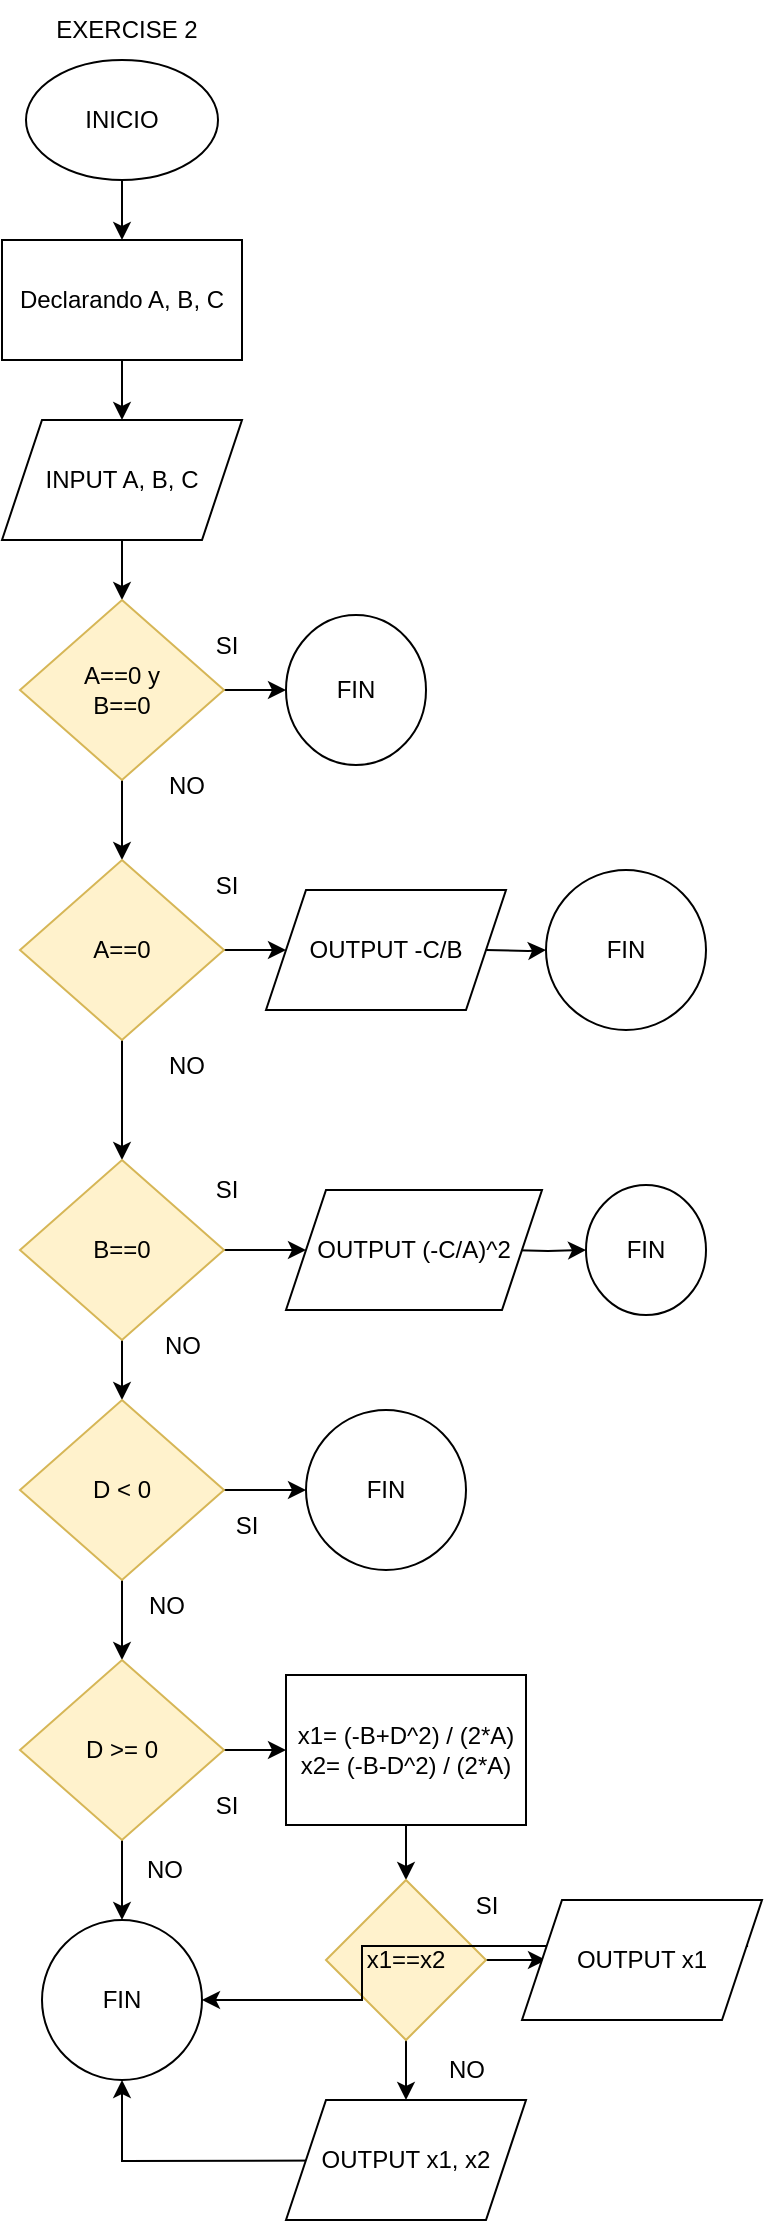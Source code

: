 <mxfile version="24.4.0" type="device">
  <diagram name="EXERCISE-1" id="7WXvErT6jwQCl5LBhXy7">
    <mxGraphModel dx="1467" dy="797" grid="1" gridSize="10" guides="1" tooltips="1" connect="1" arrows="1" fold="1" page="1" pageScale="1" pageWidth="850" pageHeight="1100" math="0" shadow="0">
      <root>
        <mxCell id="0" />
        <mxCell id="1" parent="0" />
        <mxCell id="-hOMn0kYKFU-R9jvK8EN-38" value="EXERCISE 2" style="text;html=1;align=center;verticalAlign=middle;resizable=0;points=[];autosize=1;strokeColor=none;fillColor=none;" parent="1" vertex="1">
          <mxGeometry x="347" y="5" width="90" height="30" as="geometry" />
        </mxCell>
        <mxCell id="jAzLcmatW34AS9ptDqRP-54" value="" style="edgeStyle=orthogonalEdgeStyle;rounded=0;orthogonalLoop=1;jettySize=auto;html=1;" edge="1" parent="1" source="jAzLcmatW34AS9ptDqRP-55" target="jAzLcmatW34AS9ptDqRP-57">
          <mxGeometry relative="1" as="geometry" />
        </mxCell>
        <mxCell id="jAzLcmatW34AS9ptDqRP-55" value="INICIO" style="ellipse;whiteSpace=wrap;html=1;" vertex="1" parent="1">
          <mxGeometry x="342" y="35" width="96" height="60" as="geometry" />
        </mxCell>
        <mxCell id="jAzLcmatW34AS9ptDqRP-56" value="" style="edgeStyle=orthogonalEdgeStyle;rounded=0;orthogonalLoop=1;jettySize=auto;html=1;" edge="1" parent="1" source="jAzLcmatW34AS9ptDqRP-57" target="jAzLcmatW34AS9ptDqRP-59">
          <mxGeometry relative="1" as="geometry" />
        </mxCell>
        <mxCell id="jAzLcmatW34AS9ptDqRP-57" value="Declarando A, B, C" style="whiteSpace=wrap;html=1;" vertex="1" parent="1">
          <mxGeometry x="330" y="125" width="120" height="60" as="geometry" />
        </mxCell>
        <mxCell id="jAzLcmatW34AS9ptDqRP-58" value="" style="edgeStyle=orthogonalEdgeStyle;rounded=0;orthogonalLoop=1;jettySize=auto;html=1;" edge="1" parent="1" source="jAzLcmatW34AS9ptDqRP-59" target="jAzLcmatW34AS9ptDqRP-62">
          <mxGeometry relative="1" as="geometry" />
        </mxCell>
        <mxCell id="jAzLcmatW34AS9ptDqRP-59" value="INPUT A, B, C" style="shape=parallelogram;perimeter=parallelogramPerimeter;whiteSpace=wrap;html=1;fixedSize=1;" vertex="1" parent="1">
          <mxGeometry x="330" y="215" width="120" height="60" as="geometry" />
        </mxCell>
        <mxCell id="jAzLcmatW34AS9ptDqRP-60" value="" style="edgeStyle=orthogonalEdgeStyle;rounded=0;orthogonalLoop=1;jettySize=auto;html=1;" edge="1" parent="1" source="jAzLcmatW34AS9ptDqRP-62" target="jAzLcmatW34AS9ptDqRP-63">
          <mxGeometry relative="1" as="geometry" />
        </mxCell>
        <mxCell id="jAzLcmatW34AS9ptDqRP-61" value="" style="edgeStyle=orthogonalEdgeStyle;rounded=0;orthogonalLoop=1;jettySize=auto;html=1;" edge="1" parent="1" source="jAzLcmatW34AS9ptDqRP-62" target="jAzLcmatW34AS9ptDqRP-66">
          <mxGeometry relative="1" as="geometry" />
        </mxCell>
        <mxCell id="jAzLcmatW34AS9ptDqRP-62" value="A==0 y&lt;div&gt;B==0&lt;/div&gt;" style="rhombus;whiteSpace=wrap;html=1;fillColor=#fff2cc;strokeColor=#d6b656;" vertex="1" parent="1">
          <mxGeometry x="339" y="305" width="102" height="90" as="geometry" />
        </mxCell>
        <mxCell id="jAzLcmatW34AS9ptDqRP-63" value="FIN" style="ellipse;whiteSpace=wrap;html=1;" vertex="1" parent="1">
          <mxGeometry x="472" y="312.5" width="70" height="75" as="geometry" />
        </mxCell>
        <mxCell id="jAzLcmatW34AS9ptDqRP-64" value="" style="edgeStyle=orthogonalEdgeStyle;rounded=0;orthogonalLoop=1;jettySize=auto;html=1;" edge="1" parent="1" source="jAzLcmatW34AS9ptDqRP-66">
          <mxGeometry relative="1" as="geometry">
            <mxPoint x="472" y="480" as="targetPoint" />
          </mxGeometry>
        </mxCell>
        <mxCell id="jAzLcmatW34AS9ptDqRP-65" value="" style="edgeStyle=orthogonalEdgeStyle;rounded=0;orthogonalLoop=1;jettySize=auto;html=1;" edge="1" parent="1" source="jAzLcmatW34AS9ptDqRP-66" target="jAzLcmatW34AS9ptDqRP-70">
          <mxGeometry relative="1" as="geometry" />
        </mxCell>
        <mxCell id="jAzLcmatW34AS9ptDqRP-66" value="A==0" style="rhombus;whiteSpace=wrap;html=1;fillColor=#fff2cc;strokeColor=#d6b656;" vertex="1" parent="1">
          <mxGeometry x="339" y="435" width="102" height="90" as="geometry" />
        </mxCell>
        <mxCell id="jAzLcmatW34AS9ptDqRP-67" value="" style="edgeStyle=orthogonalEdgeStyle;rounded=0;orthogonalLoop=1;jettySize=auto;html=1;" edge="1" parent="1" target="jAzLcmatW34AS9ptDqRP-102">
          <mxGeometry relative="1" as="geometry">
            <mxPoint x="572" y="480" as="sourcePoint" />
          </mxGeometry>
        </mxCell>
        <mxCell id="jAzLcmatW34AS9ptDqRP-68" value="" style="edgeStyle=orthogonalEdgeStyle;rounded=0;orthogonalLoop=1;jettySize=auto;html=1;" edge="1" parent="1" source="jAzLcmatW34AS9ptDqRP-70">
          <mxGeometry relative="1" as="geometry">
            <mxPoint x="482" y="630" as="targetPoint" />
          </mxGeometry>
        </mxCell>
        <mxCell id="jAzLcmatW34AS9ptDqRP-69" value="" style="edgeStyle=orthogonalEdgeStyle;rounded=0;orthogonalLoop=1;jettySize=auto;html=1;" edge="1" parent="1" source="jAzLcmatW34AS9ptDqRP-70" target="jAzLcmatW34AS9ptDqRP-78">
          <mxGeometry relative="1" as="geometry" />
        </mxCell>
        <mxCell id="jAzLcmatW34AS9ptDqRP-70" value="B==0" style="rhombus;whiteSpace=wrap;html=1;fillColor=#fff2cc;strokeColor=#d6b656;" vertex="1" parent="1">
          <mxGeometry x="339" y="585" width="102" height="90" as="geometry" />
        </mxCell>
        <mxCell id="jAzLcmatW34AS9ptDqRP-71" value="SI" style="text;html=1;align=center;verticalAlign=middle;resizable=0;points=[];autosize=1;strokeColor=none;fillColor=none;" vertex="1" parent="1">
          <mxGeometry x="427" y="313" width="30" height="30" as="geometry" />
        </mxCell>
        <mxCell id="jAzLcmatW34AS9ptDqRP-72" value="SI" style="text;html=1;align=center;verticalAlign=middle;resizable=0;points=[];autosize=1;strokeColor=none;fillColor=none;" vertex="1" parent="1">
          <mxGeometry x="427" y="433" width="30" height="30" as="geometry" />
        </mxCell>
        <mxCell id="jAzLcmatW34AS9ptDqRP-73" value="NO" style="text;html=1;align=center;verticalAlign=middle;resizable=0;points=[];autosize=1;strokeColor=none;fillColor=none;" vertex="1" parent="1">
          <mxGeometry x="402" y="383" width="40" height="30" as="geometry" />
        </mxCell>
        <mxCell id="jAzLcmatW34AS9ptDqRP-74" value="NO" style="text;html=1;align=center;verticalAlign=middle;resizable=0;points=[];autosize=1;strokeColor=none;fillColor=none;" vertex="1" parent="1">
          <mxGeometry x="402" y="523" width="40" height="30" as="geometry" />
        </mxCell>
        <mxCell id="jAzLcmatW34AS9ptDqRP-75" value="" style="edgeStyle=orthogonalEdgeStyle;rounded=0;orthogonalLoop=1;jettySize=auto;html=1;" edge="1" parent="1" target="jAzLcmatW34AS9ptDqRP-101">
          <mxGeometry relative="1" as="geometry">
            <mxPoint x="582" y="630" as="sourcePoint" />
          </mxGeometry>
        </mxCell>
        <mxCell id="jAzLcmatW34AS9ptDqRP-76" value="" style="edgeStyle=orthogonalEdgeStyle;rounded=0;orthogonalLoop=1;jettySize=auto;html=1;" edge="1" parent="1" source="jAzLcmatW34AS9ptDqRP-78" target="jAzLcmatW34AS9ptDqRP-79">
          <mxGeometry relative="1" as="geometry" />
        </mxCell>
        <mxCell id="jAzLcmatW34AS9ptDqRP-77" value="" style="edgeStyle=orthogonalEdgeStyle;rounded=0;orthogonalLoop=1;jettySize=auto;html=1;" edge="1" parent="1" source="jAzLcmatW34AS9ptDqRP-78" target="jAzLcmatW34AS9ptDqRP-82">
          <mxGeometry relative="1" as="geometry" />
        </mxCell>
        <mxCell id="jAzLcmatW34AS9ptDqRP-78" value="D &amp;lt; 0" style="rhombus;whiteSpace=wrap;html=1;fillColor=#fff2cc;strokeColor=#d6b656;" vertex="1" parent="1">
          <mxGeometry x="339" y="705" width="102" height="90" as="geometry" />
        </mxCell>
        <mxCell id="jAzLcmatW34AS9ptDqRP-79" value="FIN" style="ellipse;whiteSpace=wrap;html=1;" vertex="1" parent="1">
          <mxGeometry x="482" y="710" width="80" height="80" as="geometry" />
        </mxCell>
        <mxCell id="jAzLcmatW34AS9ptDqRP-80" value="" style="edgeStyle=orthogonalEdgeStyle;rounded=0;orthogonalLoop=1;jettySize=auto;html=1;" edge="1" parent="1" source="jAzLcmatW34AS9ptDqRP-82" target="jAzLcmatW34AS9ptDqRP-83">
          <mxGeometry relative="1" as="geometry" />
        </mxCell>
        <mxCell id="jAzLcmatW34AS9ptDqRP-81" value="" style="edgeStyle=orthogonalEdgeStyle;rounded=0;orthogonalLoop=1;jettySize=auto;html=1;" edge="1" parent="1" source="jAzLcmatW34AS9ptDqRP-82" target="jAzLcmatW34AS9ptDqRP-85">
          <mxGeometry relative="1" as="geometry" />
        </mxCell>
        <mxCell id="jAzLcmatW34AS9ptDqRP-82" value="D &amp;gt;= 0" style="rhombus;whiteSpace=wrap;html=1;fillColor=#fff2cc;strokeColor=#d6b656;" vertex="1" parent="1">
          <mxGeometry x="339" y="835" width="102" height="90" as="geometry" />
        </mxCell>
        <mxCell id="jAzLcmatW34AS9ptDqRP-83" value="FIN" style="ellipse;whiteSpace=wrap;html=1;" vertex="1" parent="1">
          <mxGeometry x="350" y="965" width="80" height="80" as="geometry" />
        </mxCell>
        <mxCell id="jAzLcmatW34AS9ptDqRP-84" value="" style="edgeStyle=orthogonalEdgeStyle;rounded=0;orthogonalLoop=1;jettySize=auto;html=1;" edge="1" parent="1" source="jAzLcmatW34AS9ptDqRP-85" target="jAzLcmatW34AS9ptDqRP-88">
          <mxGeometry relative="1" as="geometry" />
        </mxCell>
        <mxCell id="jAzLcmatW34AS9ptDqRP-85" value="x1= (-B+D^2) / (2*A)&lt;div&gt;x2=&amp;nbsp;&lt;span style=&quot;background-color: initial;&quot;&gt;(-B-D^2) / (2*A)&lt;/span&gt;&lt;/div&gt;" style="whiteSpace=wrap;html=1;" vertex="1" parent="1">
          <mxGeometry x="472" y="842.5" width="120" height="75" as="geometry" />
        </mxCell>
        <mxCell id="jAzLcmatW34AS9ptDqRP-86" value="" style="edgeStyle=orthogonalEdgeStyle;rounded=0;orthogonalLoop=1;jettySize=auto;html=1;" edge="1" parent="1" source="jAzLcmatW34AS9ptDqRP-88">
          <mxGeometry relative="1" as="geometry">
            <mxPoint x="602" y="985" as="targetPoint" />
          </mxGeometry>
        </mxCell>
        <mxCell id="jAzLcmatW34AS9ptDqRP-87" value="" style="edgeStyle=orthogonalEdgeStyle;rounded=0;orthogonalLoop=1;jettySize=auto;html=1;" edge="1" parent="1" source="jAzLcmatW34AS9ptDqRP-88">
          <mxGeometry relative="1" as="geometry">
            <mxPoint x="532" y="1055" as="targetPoint" />
          </mxGeometry>
        </mxCell>
        <mxCell id="jAzLcmatW34AS9ptDqRP-88" value="x1==x2" style="rhombus;whiteSpace=wrap;html=1;fillColor=#fff2cc;strokeColor=#d6b656;" vertex="1" parent="1">
          <mxGeometry x="492" y="945" width="80" height="80" as="geometry" />
        </mxCell>
        <mxCell id="jAzLcmatW34AS9ptDqRP-89" value="SI" style="text;html=1;align=center;verticalAlign=middle;resizable=0;points=[];autosize=1;strokeColor=none;fillColor=none;" vertex="1" parent="1">
          <mxGeometry x="557" y="943" width="30" height="30" as="geometry" />
        </mxCell>
        <mxCell id="jAzLcmatW34AS9ptDqRP-90" value="" style="edgeStyle=orthogonalEdgeStyle;rounded=0;orthogonalLoop=1;jettySize=auto;html=1;exitX=0.942;exitY=0.383;exitDx=0;exitDy=0;exitPerimeter=0;" edge="1" parent="1" source="jAzLcmatW34AS9ptDqRP-106" target="jAzLcmatW34AS9ptDqRP-83">
          <mxGeometry relative="1" as="geometry">
            <mxPoint x="720" y="978" as="sourcePoint" />
            <mxPoint x="740.0" y="977.524" as="targetPoint" />
          </mxGeometry>
        </mxCell>
        <mxCell id="jAzLcmatW34AS9ptDqRP-91" value="" style="edgeStyle=orthogonalEdgeStyle;rounded=0;orthogonalLoop=1;jettySize=auto;html=1;" edge="1" parent="1" target="jAzLcmatW34AS9ptDqRP-83">
          <mxGeometry relative="1" as="geometry">
            <mxPoint x="577" y="1085" as="sourcePoint" />
            <mxPoint x="612" y="1085" as="targetPoint" />
          </mxGeometry>
        </mxCell>
        <mxCell id="jAzLcmatW34AS9ptDqRP-92" value="SI" style="text;html=1;align=center;verticalAlign=middle;resizable=0;points=[];autosize=1;strokeColor=none;fillColor=none;" vertex="1" parent="1">
          <mxGeometry x="427" y="585" width="30" height="30" as="geometry" />
        </mxCell>
        <mxCell id="jAzLcmatW34AS9ptDqRP-93" value="NO" style="text;html=1;align=center;verticalAlign=middle;resizable=0;points=[];autosize=1;strokeColor=none;fillColor=none;" vertex="1" parent="1">
          <mxGeometry x="400" y="662.5" width="40" height="30" as="geometry" />
        </mxCell>
        <mxCell id="jAzLcmatW34AS9ptDqRP-94" value="SI" style="text;html=1;align=center;verticalAlign=middle;resizable=0;points=[];autosize=1;strokeColor=none;fillColor=none;" vertex="1" parent="1">
          <mxGeometry x="437" y="753" width="30" height="30" as="geometry" />
        </mxCell>
        <mxCell id="jAzLcmatW34AS9ptDqRP-95" value="NO" style="text;html=1;align=center;verticalAlign=middle;resizable=0;points=[];autosize=1;strokeColor=none;fillColor=none;" vertex="1" parent="1">
          <mxGeometry x="392" y="793" width="40" height="30" as="geometry" />
        </mxCell>
        <mxCell id="jAzLcmatW34AS9ptDqRP-96" value="SI" style="text;html=1;align=center;verticalAlign=middle;resizable=0;points=[];autosize=1;strokeColor=none;fillColor=none;" vertex="1" parent="1">
          <mxGeometry x="427" y="893" width="30" height="30" as="geometry" />
        </mxCell>
        <mxCell id="jAzLcmatW34AS9ptDqRP-97" value="NO" style="text;html=1;align=center;verticalAlign=middle;resizable=0;points=[];autosize=1;strokeColor=none;fillColor=none;" vertex="1" parent="1">
          <mxGeometry x="391" y="925" width="40" height="30" as="geometry" />
        </mxCell>
        <mxCell id="jAzLcmatW34AS9ptDqRP-98" value="NO" style="text;html=1;align=center;verticalAlign=middle;resizable=0;points=[];autosize=1;strokeColor=none;fillColor=none;" vertex="1" parent="1">
          <mxGeometry x="542" y="1025" width="40" height="30" as="geometry" />
        </mxCell>
        <mxCell id="jAzLcmatW34AS9ptDqRP-101" value="FIN" style="ellipse;whiteSpace=wrap;html=1;" vertex="1" parent="1">
          <mxGeometry x="622" y="597.5" width="60" height="65" as="geometry" />
        </mxCell>
        <mxCell id="jAzLcmatW34AS9ptDqRP-102" value="FIN" style="ellipse;whiteSpace=wrap;html=1;" vertex="1" parent="1">
          <mxGeometry x="602" y="440" width="80" height="80" as="geometry" />
        </mxCell>
        <mxCell id="jAzLcmatW34AS9ptDqRP-103" value="OUTPUT -C/B" style="shape=parallelogram;perimeter=parallelogramPerimeter;whiteSpace=wrap;html=1;fixedSize=1;" vertex="1" parent="1">
          <mxGeometry x="462" y="450" width="120" height="60" as="geometry" />
        </mxCell>
        <mxCell id="jAzLcmatW34AS9ptDqRP-104" value="OUTPUT (-C/A)^2" style="shape=parallelogram;perimeter=parallelogramPerimeter;whiteSpace=wrap;html=1;fixedSize=1;" vertex="1" parent="1">
          <mxGeometry x="472" y="600" width="128" height="60" as="geometry" />
        </mxCell>
        <mxCell id="jAzLcmatW34AS9ptDqRP-105" value="OUTPUT x1, x2" style="shape=parallelogram;perimeter=parallelogramPerimeter;whiteSpace=wrap;html=1;fixedSize=1;" vertex="1" parent="1">
          <mxGeometry x="472" y="1055" width="120" height="60" as="geometry" />
        </mxCell>
        <mxCell id="jAzLcmatW34AS9ptDqRP-106" value="OUTPUT x1" style="shape=parallelogram;perimeter=parallelogramPerimeter;whiteSpace=wrap;html=1;fixedSize=1;" vertex="1" parent="1">
          <mxGeometry x="590" y="955" width="120" height="60" as="geometry" />
        </mxCell>
      </root>
    </mxGraphModel>
  </diagram>
</mxfile>
